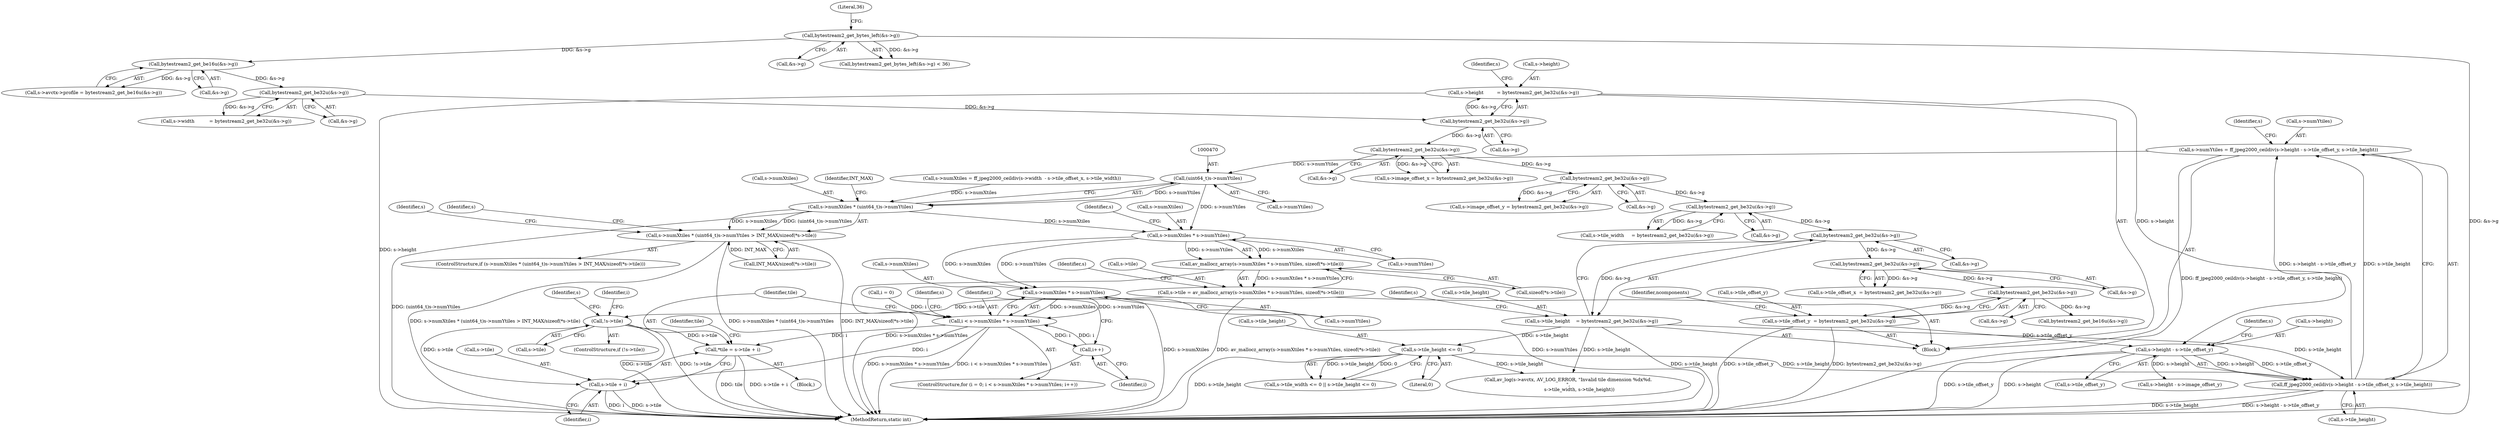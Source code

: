 digraph "0_FFmpeg_8bb11c3ca77b52e05a9ed1496a65f8a76e6e2d8f@integer" {
"1000448" [label="(Call,s->numYtiles = ff_jpeg2000_ceildiv(s->height - s->tile_offset_y, s->tile_height))"];
"1000452" [label="(Call,ff_jpeg2000_ceildiv(s->height - s->tile_offset_y, s->tile_height))"];
"1000453" [label="(Call,s->height - s->tile_offset_y)"];
"1000159" [label="(Call,s->height         = bytestream2_get_be32u(&s->g))"];
"1000163" [label="(Call,bytestream2_get_be32u(&s->g))"];
"1000154" [label="(Call,bytestream2_get_be32u(&s->g))"];
"1000145" [label="(Call,bytestream2_get_be16u(&s->g))"];
"1000131" [label="(Call,bytestream2_get_bytes_left(&s->g))"];
"1000213" [label="(Call,s->tile_offset_y  = bytestream2_get_be32u(&s->g))"];
"1000217" [label="(Call,bytestream2_get_be32u(&s->g))"];
"1000208" [label="(Call,bytestream2_get_be32u(&s->g))"];
"1000199" [label="(Call,bytestream2_get_be32u(&s->g))"];
"1000190" [label="(Call,bytestream2_get_be32u(&s->g))"];
"1000181" [label="(Call,bytestream2_get_be32u(&s->g))"];
"1000172" [label="(Call,bytestream2_get_be32u(&s->g))"];
"1000272" [label="(Call,s->tile_height <= 0)"];
"1000195" [label="(Call,s->tile_height    = bytestream2_get_be32u(&s->g))"];
"1000469" [label="(Call,(uint64_t)s->numYtiles)"];
"1000465" [label="(Call,s->numXtiles * (uint64_t)s->numYtiles)"];
"1000464" [label="(Call,s->numXtiles * (uint64_t)s->numYtiles > INT_MAX/sizeof(*s->tile))"];
"1000499" [label="(Call,s->numXtiles * s->numYtiles)"];
"1000498" [label="(Call,av_mallocz_array(s->numXtiles * s->numYtiles, sizeof(*s->tile)))"];
"1000494" [label="(Call,s->tile = av_mallocz_array(s->numXtiles * s->numYtiles, sizeof(*s->tile)))"];
"1000512" [label="(Call,!s->tile)"];
"1000546" [label="(Call,*tile = s->tile + i)"];
"1000548" [label="(Call,s->tile + i)"];
"1000535" [label="(Call,s->numXtiles * s->numYtiles)"];
"1000533" [label="(Call,i < s->numXtiles * s->numYtiles)"];
"1000542" [label="(Call,i++)"];
"1000494" [label="(Call,s->tile = av_mallocz_array(s->numXtiles * s->numYtiles, sizeof(*s->tile)))"];
"1000519" [label="(Identifier,s)"];
"1000453" [label="(Call,s->height - s->tile_offset_y)"];
"1000199" [label="(Call,bytestream2_get_be32u(&s->g))"];
"1000509" [label="(Identifier,s)"];
"1000464" [label="(Call,s->numXtiles * (uint64_t)s->numYtiles > INT_MAX/sizeof(*s->tile))"];
"1000469" [label="(Call,(uint64_t)s->numYtiles)"];
"1000114" [label="(Block,)"];
"1000547" [label="(Identifier,tile)"];
"1000533" [label="(Call,i < s->numXtiles * s->numYtiles)"];
"1000449" [label="(Call,s->numYtiles)"];
"1000475" [label="(Identifier,INT_MAX)"];
"1000506" [label="(Call,sizeof(*s->tile))"];
"1000514" [label="(Identifier,s)"];
"1000500" [label="(Call,s->numXtiles)"];
"1000191" [label="(Call,&s->g)"];
"1000555" [label="(Identifier,tile)"];
"1000495" [label="(Call,s->tile)"];
"1000131" [label="(Call,bytestream2_get_bytes_left(&s->g))"];
"1000218" [label="(Call,&s->g)"];
"1000139" [label="(Call,s->avctx->profile = bytestream2_get_be16u(&s->g))"];
"1000154" [label="(Call,bytestream2_get_be32u(&s->g))"];
"1000433" [label="(Call,s->numXtiles = ff_jpeg2000_ceildiv(s->width  - s->tile_offset_x, s->tile_width))"];
"1000542" [label="(Call,i++)"];
"1000206" [label="(Identifier,s)"];
"1000466" [label="(Call,s->numXtiles)"];
"1000530" [label="(Call,i = 0)"];
"1000513" [label="(Call,s->tile)"];
"1000454" [label="(Call,s->height)"];
"1000204" [label="(Call,s->tile_offset_x  = bytestream2_get_be32u(&s->g))"];
"1000182" [label="(Call,&s->g)"];
"1000461" [label="(Identifier,s)"];
"1000136" [label="(Literal,36)"];
"1000498" [label="(Call,av_mallocz_array(s->numXtiles * s->numYtiles, sizeof(*s->tile)))"];
"1000266" [label="(Call,s->tile_width <= 0 || s->tile_height <= 0)"];
"1000173" [label="(Call,&s->g)"];
"1000531" [label="(Identifier,i)"];
"1000536" [label="(Call,s->numXtiles)"];
"1000150" [label="(Call,s->width          = bytestream2_get_be32u(&s->g))"];
"1000200" [label="(Call,&s->g)"];
"1000159" [label="(Call,s->height         = bytestream2_get_be32u(&s->g))"];
"1000546" [label="(Call,*tile = s->tile + i)"];
"1000224" [label="(Call,bytestream2_get_be16u(&s->g))"];
"1000172" [label="(Call,bytestream2_get_be32u(&s->g))"];
"1000217" [label="(Call,bytestream2_get_be32u(&s->g))"];
"1000499" [label="(Call,s->numXtiles * s->numYtiles)"];
"1000535" [label="(Call,s->numXtiles * s->numYtiles)"];
"1000209" [label="(Call,&s->g)"];
"1000164" [label="(Call,&s->g)"];
"1000160" [label="(Call,s->height)"];
"1000474" [label="(Call,INT_MAX/sizeof(*s->tile))"];
"1000132" [label="(Call,&s->g)"];
"1000448" [label="(Call,s->numYtiles = ff_jpeg2000_ceildiv(s->height - s->tile_offset_y, s->tile_height))"];
"1000130" [label="(Call,bytestream2_get_bytes_left(&s->g) < 36)"];
"1000529" [label="(ControlStructure,for (i = 0; i < s->numXtiles * s->numYtiles; i++))"];
"1000463" [label="(ControlStructure,if (s->numXtiles * (uint64_t)s->numYtiles > INT_MAX/sizeof(*s->tile)))"];
"1000599" [label="(Call,s->height - s->image_offset_y)"];
"1000578" [label="(Identifier,s)"];
"1000511" [label="(ControlStructure,if (!s->tile))"];
"1000276" [label="(Literal,0)"];
"1000190" [label="(Call,bytestream2_get_be32u(&s->g))"];
"1000186" [label="(Call,s->tile_width     = bytestream2_get_be32u(&s->g))"];
"1000208" [label="(Call,bytestream2_get_be32u(&s->g))"];
"1000548" [label="(Call,s->tile + i)"];
"1000457" [label="(Call,s->tile_offset_y)"];
"1000779" [label="(MethodReturn,static int)"];
"1000272" [label="(Call,s->tile_height <= 0)"];
"1000195" [label="(Call,s->tile_height    = bytestream2_get_be32u(&s->g))"];
"1000214" [label="(Call,s->tile_offset_y)"];
"1000177" [label="(Call,s->image_offset_y = bytestream2_get_be32u(&s->g))"];
"1000155" [label="(Call,&s->g)"];
"1000460" [label="(Call,s->tile_height)"];
"1000549" [label="(Call,s->tile)"];
"1000146" [label="(Call,&s->g)"];
"1000503" [label="(Call,s->numYtiles)"];
"1000452" [label="(Call,ff_jpeg2000_ceildiv(s->height - s->tile_offset_y, s->tile_height))"];
"1000496" [label="(Identifier,s)"];
"1000471" [label="(Call,s->numYtiles)"];
"1000539" [label="(Call,s->numYtiles)"];
"1000170" [label="(Identifier,s)"];
"1000145" [label="(Call,bytestream2_get_be16u(&s->g))"];
"1000163" [label="(Call,bytestream2_get_be32u(&s->g))"];
"1000465" [label="(Call,s->numXtiles * (uint64_t)s->numYtiles)"];
"1000223" [label="(Identifier,ncomponents)"];
"1000278" [label="(Call,av_log(s->avctx, AV_LOG_ERROR, \"Invalid tile dimension %dx%d.\n\",\n               s->tile_width, s->tile_height))"];
"1000196" [label="(Call,s->tile_height)"];
"1000213" [label="(Call,s->tile_offset_y  = bytestream2_get_be32u(&s->g))"];
"1000512" [label="(Call,!s->tile)"];
"1000534" [label="(Identifier,i)"];
"1000168" [label="(Call,s->image_offset_x = bytestream2_get_be32u(&s->g))"];
"1000552" [label="(Identifier,i)"];
"1000467" [label="(Identifier,s)"];
"1000544" [label="(Block,)"];
"1000273" [label="(Call,s->tile_height)"];
"1000181" [label="(Call,bytestream2_get_be32u(&s->g))"];
"1000543" [label="(Identifier,i)"];
"1000484" [label="(Identifier,s)"];
"1000448" -> "1000114"  [label="AST: "];
"1000448" -> "1000452"  [label="CFG: "];
"1000449" -> "1000448"  [label="AST: "];
"1000452" -> "1000448"  [label="AST: "];
"1000467" -> "1000448"  [label="CFG: "];
"1000448" -> "1000779"  [label="DDG: ff_jpeg2000_ceildiv(s->height - s->tile_offset_y, s->tile_height)"];
"1000452" -> "1000448"  [label="DDG: s->height - s->tile_offset_y"];
"1000452" -> "1000448"  [label="DDG: s->tile_height"];
"1000448" -> "1000469"  [label="DDG: s->numYtiles"];
"1000452" -> "1000460"  [label="CFG: "];
"1000453" -> "1000452"  [label="AST: "];
"1000460" -> "1000452"  [label="AST: "];
"1000452" -> "1000779"  [label="DDG: s->tile_height"];
"1000452" -> "1000779"  [label="DDG: s->height - s->tile_offset_y"];
"1000453" -> "1000452"  [label="DDG: s->height"];
"1000453" -> "1000452"  [label="DDG: s->tile_offset_y"];
"1000272" -> "1000452"  [label="DDG: s->tile_height"];
"1000195" -> "1000452"  [label="DDG: s->tile_height"];
"1000453" -> "1000457"  [label="CFG: "];
"1000454" -> "1000453"  [label="AST: "];
"1000457" -> "1000453"  [label="AST: "];
"1000461" -> "1000453"  [label="CFG: "];
"1000453" -> "1000779"  [label="DDG: s->tile_offset_y"];
"1000453" -> "1000779"  [label="DDG: s->height"];
"1000159" -> "1000453"  [label="DDG: s->height"];
"1000213" -> "1000453"  [label="DDG: s->tile_offset_y"];
"1000453" -> "1000599"  [label="DDG: s->height"];
"1000159" -> "1000114"  [label="AST: "];
"1000159" -> "1000163"  [label="CFG: "];
"1000160" -> "1000159"  [label="AST: "];
"1000163" -> "1000159"  [label="AST: "];
"1000170" -> "1000159"  [label="CFG: "];
"1000159" -> "1000779"  [label="DDG: s->height"];
"1000163" -> "1000159"  [label="DDG: &s->g"];
"1000163" -> "1000164"  [label="CFG: "];
"1000164" -> "1000163"  [label="AST: "];
"1000154" -> "1000163"  [label="DDG: &s->g"];
"1000163" -> "1000172"  [label="DDG: &s->g"];
"1000154" -> "1000150"  [label="AST: "];
"1000154" -> "1000155"  [label="CFG: "];
"1000155" -> "1000154"  [label="AST: "];
"1000150" -> "1000154"  [label="CFG: "];
"1000154" -> "1000150"  [label="DDG: &s->g"];
"1000145" -> "1000154"  [label="DDG: &s->g"];
"1000145" -> "1000139"  [label="AST: "];
"1000145" -> "1000146"  [label="CFG: "];
"1000146" -> "1000145"  [label="AST: "];
"1000139" -> "1000145"  [label="CFG: "];
"1000145" -> "1000139"  [label="DDG: &s->g"];
"1000131" -> "1000145"  [label="DDG: &s->g"];
"1000131" -> "1000130"  [label="AST: "];
"1000131" -> "1000132"  [label="CFG: "];
"1000132" -> "1000131"  [label="AST: "];
"1000136" -> "1000131"  [label="CFG: "];
"1000131" -> "1000779"  [label="DDG: &s->g"];
"1000131" -> "1000130"  [label="DDG: &s->g"];
"1000213" -> "1000114"  [label="AST: "];
"1000213" -> "1000217"  [label="CFG: "];
"1000214" -> "1000213"  [label="AST: "];
"1000217" -> "1000213"  [label="AST: "];
"1000223" -> "1000213"  [label="CFG: "];
"1000213" -> "1000779"  [label="DDG: bytestream2_get_be32u(&s->g)"];
"1000213" -> "1000779"  [label="DDG: s->tile_offset_y"];
"1000217" -> "1000213"  [label="DDG: &s->g"];
"1000217" -> "1000218"  [label="CFG: "];
"1000218" -> "1000217"  [label="AST: "];
"1000208" -> "1000217"  [label="DDG: &s->g"];
"1000217" -> "1000224"  [label="DDG: &s->g"];
"1000208" -> "1000204"  [label="AST: "];
"1000208" -> "1000209"  [label="CFG: "];
"1000209" -> "1000208"  [label="AST: "];
"1000204" -> "1000208"  [label="CFG: "];
"1000208" -> "1000204"  [label="DDG: &s->g"];
"1000199" -> "1000208"  [label="DDG: &s->g"];
"1000199" -> "1000195"  [label="AST: "];
"1000199" -> "1000200"  [label="CFG: "];
"1000200" -> "1000199"  [label="AST: "];
"1000195" -> "1000199"  [label="CFG: "];
"1000199" -> "1000195"  [label="DDG: &s->g"];
"1000190" -> "1000199"  [label="DDG: &s->g"];
"1000190" -> "1000186"  [label="AST: "];
"1000190" -> "1000191"  [label="CFG: "];
"1000191" -> "1000190"  [label="AST: "];
"1000186" -> "1000190"  [label="CFG: "];
"1000190" -> "1000186"  [label="DDG: &s->g"];
"1000181" -> "1000190"  [label="DDG: &s->g"];
"1000181" -> "1000177"  [label="AST: "];
"1000181" -> "1000182"  [label="CFG: "];
"1000182" -> "1000181"  [label="AST: "];
"1000177" -> "1000181"  [label="CFG: "];
"1000181" -> "1000177"  [label="DDG: &s->g"];
"1000172" -> "1000181"  [label="DDG: &s->g"];
"1000172" -> "1000168"  [label="AST: "];
"1000172" -> "1000173"  [label="CFG: "];
"1000173" -> "1000172"  [label="AST: "];
"1000168" -> "1000172"  [label="CFG: "];
"1000172" -> "1000168"  [label="DDG: &s->g"];
"1000272" -> "1000266"  [label="AST: "];
"1000272" -> "1000276"  [label="CFG: "];
"1000273" -> "1000272"  [label="AST: "];
"1000276" -> "1000272"  [label="AST: "];
"1000266" -> "1000272"  [label="CFG: "];
"1000272" -> "1000779"  [label="DDG: s->tile_height"];
"1000272" -> "1000266"  [label="DDG: s->tile_height"];
"1000272" -> "1000266"  [label="DDG: 0"];
"1000195" -> "1000272"  [label="DDG: s->tile_height"];
"1000272" -> "1000278"  [label="DDG: s->tile_height"];
"1000195" -> "1000114"  [label="AST: "];
"1000196" -> "1000195"  [label="AST: "];
"1000206" -> "1000195"  [label="CFG: "];
"1000195" -> "1000779"  [label="DDG: s->tile_height"];
"1000195" -> "1000278"  [label="DDG: s->tile_height"];
"1000469" -> "1000465"  [label="AST: "];
"1000469" -> "1000471"  [label="CFG: "];
"1000470" -> "1000469"  [label="AST: "];
"1000471" -> "1000469"  [label="AST: "];
"1000465" -> "1000469"  [label="CFG: "];
"1000469" -> "1000465"  [label="DDG: s->numYtiles"];
"1000469" -> "1000499"  [label="DDG: s->numYtiles"];
"1000465" -> "1000464"  [label="AST: "];
"1000466" -> "1000465"  [label="AST: "];
"1000475" -> "1000465"  [label="CFG: "];
"1000465" -> "1000779"  [label="DDG: (uint64_t)s->numYtiles"];
"1000465" -> "1000464"  [label="DDG: s->numXtiles"];
"1000465" -> "1000464"  [label="DDG: (uint64_t)s->numYtiles"];
"1000433" -> "1000465"  [label="DDG: s->numXtiles"];
"1000465" -> "1000499"  [label="DDG: s->numXtiles"];
"1000464" -> "1000463"  [label="AST: "];
"1000464" -> "1000474"  [label="CFG: "];
"1000474" -> "1000464"  [label="AST: "];
"1000484" -> "1000464"  [label="CFG: "];
"1000496" -> "1000464"  [label="CFG: "];
"1000464" -> "1000779"  [label="DDG: s->numXtiles * (uint64_t)s->numYtiles"];
"1000464" -> "1000779"  [label="DDG: INT_MAX/sizeof(*s->tile)"];
"1000464" -> "1000779"  [label="DDG: s->numXtiles * (uint64_t)s->numYtiles > INT_MAX/sizeof(*s->tile)"];
"1000474" -> "1000464"  [label="DDG: INT_MAX"];
"1000499" -> "1000498"  [label="AST: "];
"1000499" -> "1000503"  [label="CFG: "];
"1000500" -> "1000499"  [label="AST: "];
"1000503" -> "1000499"  [label="AST: "];
"1000509" -> "1000499"  [label="CFG: "];
"1000499" -> "1000498"  [label="DDG: s->numXtiles"];
"1000499" -> "1000498"  [label="DDG: s->numYtiles"];
"1000499" -> "1000535"  [label="DDG: s->numXtiles"];
"1000499" -> "1000535"  [label="DDG: s->numYtiles"];
"1000498" -> "1000494"  [label="AST: "];
"1000498" -> "1000506"  [label="CFG: "];
"1000506" -> "1000498"  [label="AST: "];
"1000494" -> "1000498"  [label="CFG: "];
"1000498" -> "1000779"  [label="DDG: s->numXtiles * s->numYtiles"];
"1000498" -> "1000494"  [label="DDG: s->numXtiles * s->numYtiles"];
"1000494" -> "1000114"  [label="AST: "];
"1000495" -> "1000494"  [label="AST: "];
"1000514" -> "1000494"  [label="CFG: "];
"1000494" -> "1000779"  [label="DDG: av_mallocz_array(s->numXtiles * s->numYtiles, sizeof(*s->tile))"];
"1000494" -> "1000512"  [label="DDG: s->tile"];
"1000512" -> "1000511"  [label="AST: "];
"1000512" -> "1000513"  [label="CFG: "];
"1000513" -> "1000512"  [label="AST: "];
"1000519" -> "1000512"  [label="CFG: "];
"1000531" -> "1000512"  [label="CFG: "];
"1000512" -> "1000779"  [label="DDG: s->tile"];
"1000512" -> "1000779"  [label="DDG: !s->tile"];
"1000512" -> "1000546"  [label="DDG: s->tile"];
"1000512" -> "1000548"  [label="DDG: s->tile"];
"1000546" -> "1000544"  [label="AST: "];
"1000546" -> "1000548"  [label="CFG: "];
"1000547" -> "1000546"  [label="AST: "];
"1000548" -> "1000546"  [label="AST: "];
"1000555" -> "1000546"  [label="CFG: "];
"1000546" -> "1000779"  [label="DDG: s->tile + i"];
"1000546" -> "1000779"  [label="DDG: tile"];
"1000533" -> "1000546"  [label="DDG: i"];
"1000548" -> "1000552"  [label="CFG: "];
"1000549" -> "1000548"  [label="AST: "];
"1000552" -> "1000548"  [label="AST: "];
"1000548" -> "1000779"  [label="DDG: s->tile"];
"1000548" -> "1000779"  [label="DDG: i"];
"1000533" -> "1000548"  [label="DDG: i"];
"1000535" -> "1000533"  [label="AST: "];
"1000535" -> "1000539"  [label="CFG: "];
"1000536" -> "1000535"  [label="AST: "];
"1000539" -> "1000535"  [label="AST: "];
"1000533" -> "1000535"  [label="CFG: "];
"1000535" -> "1000779"  [label="DDG: s->numXtiles"];
"1000535" -> "1000779"  [label="DDG: s->numYtiles"];
"1000535" -> "1000533"  [label="DDG: s->numXtiles"];
"1000535" -> "1000533"  [label="DDG: s->numYtiles"];
"1000533" -> "1000529"  [label="AST: "];
"1000534" -> "1000533"  [label="AST: "];
"1000547" -> "1000533"  [label="CFG: "];
"1000578" -> "1000533"  [label="CFG: "];
"1000533" -> "1000779"  [label="DDG: i < s->numXtiles * s->numYtiles"];
"1000533" -> "1000779"  [label="DDG: s->numXtiles * s->numYtiles"];
"1000530" -> "1000533"  [label="DDG: i"];
"1000542" -> "1000533"  [label="DDG: i"];
"1000533" -> "1000542"  [label="DDG: i"];
"1000542" -> "1000529"  [label="AST: "];
"1000542" -> "1000543"  [label="CFG: "];
"1000543" -> "1000542"  [label="AST: "];
"1000534" -> "1000542"  [label="CFG: "];
}
